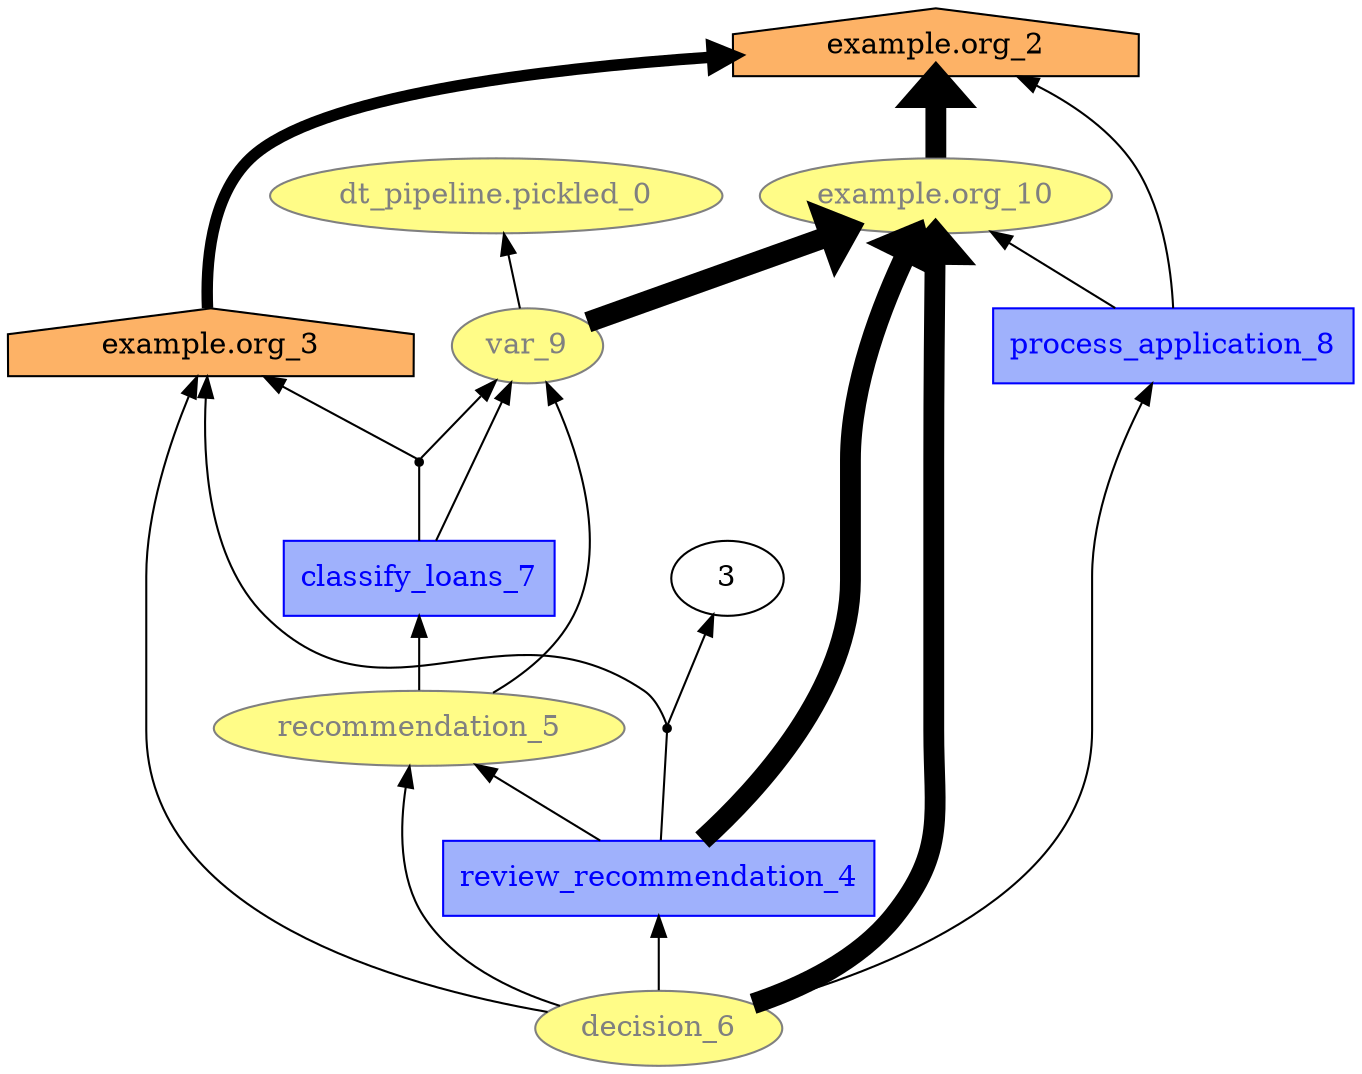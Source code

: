 digraph "PROV" { size="16,12"; rankdir="BT";
7 -> 9	[ color="#000000",
	  penwidth="10.0"]

4 -> 6	[ color="#000000",
	  penwidth="1.0"]

9 -> 1	[ color="#000000",
	  penwidth="10.0"]

7	[ side="4",
	  fontcolor="#0000FF",
	  style="filled",
	  URL="T4",
	  label="review_recommendation_4",
	  color="#0000FF",
	  fillcolor="#9FB1FC",
	  tooltip="T4",
	  shape="polygon",
	  width="1.0"]
9	[ fontcolor="#808080",
	  style="filled",
	  URL="T10",
	  label="example.org_10",
	  color="#808080",
	  fillcolor="#FFFC87",
	  tooltip="T10",
	  shape="ellipse",
	  width="1.0"]
8 -> 7	[ color="#000000",
	  penwidth="1.0"]

0 -> 6	[ color="#000000",
	  penwidth="1.0"]

5	[ fontcolor="#808080",
	  style="filled",
	  URL="T0",
	  label="dt_pipeline.pickled_0",
	  color="#808080",
	  fillcolor="#FFFC87",
	  tooltip="T0",
	  shape="ellipse",
	  width="1.0"]
bn3 -> 3	[ color="#000000",
	  penwidth="1.0"]

8 -> 2	[ color="#000000",
	  penwidth="1.0"]

6 -> 5	[ color="#000000",
	  penwidth="1.0"]

2 -> 9	[ color="#000000",
	  penwidth="1.0"]

8	[ fontcolor="#808080",
	  style="filled",
	  URL="T6",
	  label="decision_6",
	  color="#808080",
	  fillcolor="#FFFC87",
	  tooltip="T6",
	  shape="ellipse",
	  width="1.0"]
bn4 -> 10	[ color="#000000",
	  penwidth="1.0"]

8 -> 10	[ color="#000000",
	  penwidth="1.0"]

6	[ fontcolor="#808080",
	  style="filled",
	  URL="T9",
	  label="var_9",
	  color="#808080",
	  fillcolor="#FFFC87",
	  tooltip="T9",
	  shape="ellipse",
	  width="1.0"]
0	[ side="4",
	  fontcolor="#0000FF",
	  style="filled",
	  URL="T7",
	  label="classify_loans_7",
	  color="#0000FF",
	  fillcolor="#9FB1FC",
	  tooltip="T7",
	  shape="polygon",
	  width="1.0"]
8 -> 9	[ color="#000000",
	  penwidth="10.0"]

7 -> bn3	[ arrowhead="none",
	  color="#000000",
	  penwidth="1.0"]

4 -> 0	[ color="#000000",
	  penwidth="1.0"]

2 -> 1	[ color="#000000",
	  penwidth="1.0"]

6 -> 9	[ color="#000000",
	  penwidth="10.0"]

bn4	[ label="",
	  shape="point",
	  color="#000000"]
4	[ fontcolor="#808080",
	  style="filled",
	  URL="T5",
	  label="recommendation_5",
	  color="#808080",
	  fillcolor="#FFFC87",
	  tooltip="T5",
	  shape="ellipse",
	  width="1.0"]
10 -> 1	[ color="#000000",
	  penwidth="5.5"]

bn3 -> 10	[ color="#000000",
	  penwidth="1.0"]

bn4 -> 6	[ color="#000000",
	  penwidth="1.0"]

0 -> bn4	[ arrowhead="none",
	  color="#000000",
	  penwidth="1.0"]

2	[ side="4",
	  fontcolor="#0000FF",
	  style="filled",
	  URL="T8",
	  label="process_application_8",
	  color="#0000FF",
	  fillcolor="#9FB1FC",
	  tooltip="T8",
	  shape="polygon",
	  width="1.0"]
8 -> 4	[ color="#000000",
	  penwidth="1.0"]

bn3	[ label="",
	  shape="point",
	  color="#000000"]
1	[ fontcolor="#000000",
	  style="filled",
	  URL="T2",
	  label="example.org_2",
	  color="#000000",
	  fillcolor="#FDB266",
	  tooltip="T2",
	  shape="house",
	  width="1.0"]
10	[ fontcolor="#000000",
	  style="filled",
	  URL="T3",
	  label="example.org_3",
	  color="#000000",
	  fillcolor="#FDB266",
	  tooltip="T3",
	  shape="house",
	  width="1.0"]
7 -> 4	[ color="#000000",
	  penwidth="1.0"]

}
